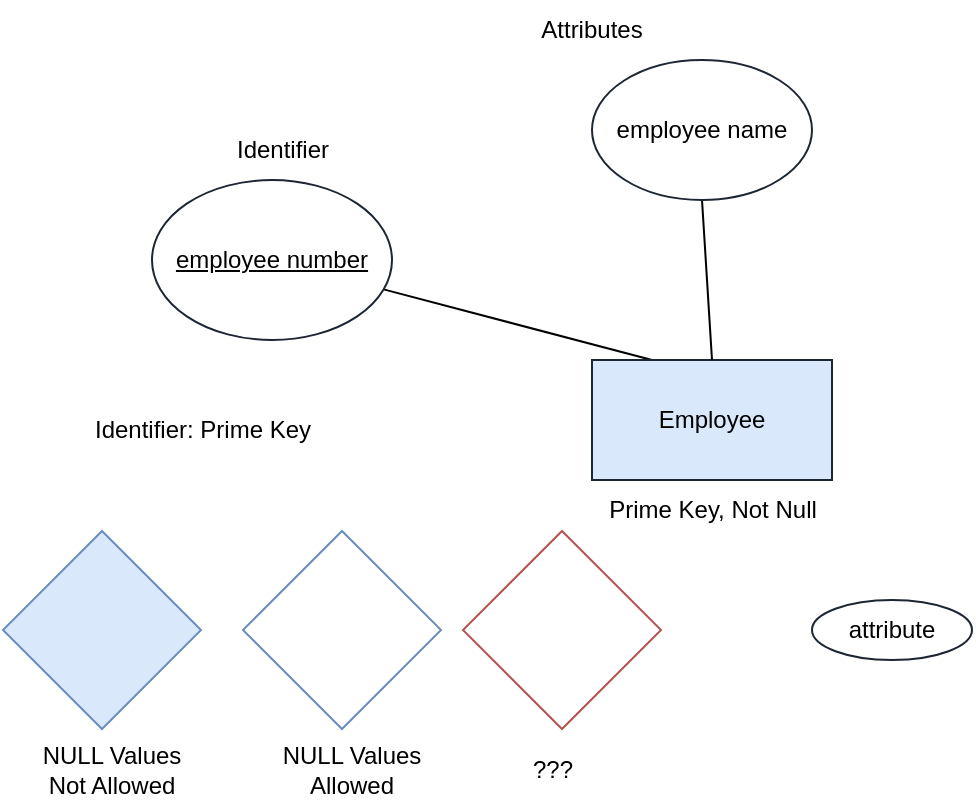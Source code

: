 <mxfile version="20.3.0" type="device"><diagram id="oEhSC7yj4Pyya_78QUpb" name="Page-1"><mxGraphModel dx="509" dy="374" grid="1" gridSize="10" guides="1" tooltips="1" connect="1" arrows="1" fold="1" page="1" pageScale="1" pageWidth="850" pageHeight="1100" math="0" shadow="0"><root><mxCell id="0"/><mxCell id="1" parent="0"/><mxCell id="L8iPFWYUP6BTQLAM2xX0-37" style="edgeStyle=none;rounded=1;orthogonalLoop=1;jettySize=auto;html=1;exitX=0.25;exitY=0;exitDx=0;exitDy=0;strokeColor=default;endArrow=none;endFill=0;" edge="1" parent="1" source="L8iPFWYUP6BTQLAM2xX0-38" target="L8iPFWYUP6BTQLAM2xX0-41"><mxGeometry relative="1" as="geometry"/></mxCell><mxCell id="L8iPFWYUP6BTQLAM2xX0-38" value="Employee" style="rounded=0;whiteSpace=wrap;html=1;fillColor=#dae8fc;strokeColor=#1D2633;" vertex="1" parent="1"><mxGeometry x="390" y="420" width="120" height="60" as="geometry"/></mxCell><mxCell id="L8iPFWYUP6BTQLAM2xX0-39" style="orthogonalLoop=1;jettySize=auto;html=1;exitX=0.5;exitY=1;exitDx=0;exitDy=0;entryX=0.5;entryY=0;entryDx=0;entryDy=0;rounded=1;strokeColor=default;endArrow=none;endFill=0;" edge="1" parent="1" source="L8iPFWYUP6BTQLAM2xX0-40" target="L8iPFWYUP6BTQLAM2xX0-38"><mxGeometry relative="1" as="geometry"/></mxCell><mxCell id="L8iPFWYUP6BTQLAM2xX0-40" value="employee name" style="ellipse;whiteSpace=wrap;html=1;strokeColor=#1D2633;" vertex="1" parent="1"><mxGeometry x="390" y="270" width="110" height="70" as="geometry"/></mxCell><mxCell id="L8iPFWYUP6BTQLAM2xX0-41" value="employee number" style="ellipse;whiteSpace=wrap;html=1;strokeColor=#1D2633;fontStyle=4" vertex="1" parent="1"><mxGeometry x="170" y="330" width="120" height="80" as="geometry"/></mxCell><mxCell id="L8iPFWYUP6BTQLAM2xX0-42" value="" style="rounded=0;whiteSpace=wrap;html=1;fillColor=#dae8fc;strokeColor=#6c8ebf;rotation=45;" vertex="1" parent="1"><mxGeometry x="110" y="520" width="70" height="70" as="geometry"/></mxCell><mxCell id="L8iPFWYUP6BTQLAM2xX0-43" value="attribute" style="ellipse;whiteSpace=wrap;html=1;strokeColor=#1D2633;" vertex="1" parent="1"><mxGeometry x="500" y="540" width="80" height="30" as="geometry"/></mxCell><mxCell id="L8iPFWYUP6BTQLAM2xX0-44" value="" style="rounded=0;whiteSpace=wrap;html=1;fillColor=none;strokeColor=#6c8ebf;rotation=45;" vertex="1" parent="1"><mxGeometry x="230" y="520" width="70" height="70" as="geometry"/></mxCell><mxCell id="L8iPFWYUP6BTQLAM2xX0-45" value="" style="rounded=0;whiteSpace=wrap;html=1;fillColor=none;strokeColor=#b85450;rotation=45;" vertex="1" parent="1"><mxGeometry x="340" y="520" width="70" height="70" as="geometry"/></mxCell><mxCell id="L8iPFWYUP6BTQLAM2xX0-46" value="Identifier: Prime Key" style="text;html=1;align=center;verticalAlign=middle;resizable=0;points=[];autosize=1;strokeColor=none;fillColor=none;" vertex="1" parent="1"><mxGeometry x="130" y="440" width="130" height="30" as="geometry"/></mxCell><mxCell id="L8iPFWYUP6BTQLAM2xX0-47" value="Prime Key, Not Null" style="text;html=1;align=center;verticalAlign=middle;resizable=0;points=[];autosize=1;strokeColor=none;fillColor=none;" vertex="1" parent="1"><mxGeometry x="385" y="480" width="130" height="30" as="geometry"/></mxCell><mxCell id="L8iPFWYUP6BTQLAM2xX0-48" value="NULL Values Not Allowed" style="text;html=1;strokeColor=none;fillColor=none;align=center;verticalAlign=middle;whiteSpace=wrap;rounded=0;" vertex="1" parent="1"><mxGeometry x="110" y="610" width="80" height="30" as="geometry"/></mxCell><mxCell id="L8iPFWYUP6BTQLAM2xX0-49" value="NULL Values Allowed" style="text;html=1;strokeColor=none;fillColor=none;align=center;verticalAlign=middle;whiteSpace=wrap;rounded=0;" vertex="1" parent="1"><mxGeometry x="230" y="610" width="80" height="30" as="geometry"/></mxCell><mxCell id="L8iPFWYUP6BTQLAM2xX0-50" value="???" style="text;html=1;align=center;verticalAlign=middle;resizable=0;points=[];autosize=1;strokeColor=none;fillColor=none;" vertex="1" parent="1"><mxGeometry x="350" y="610" width="40" height="30" as="geometry"/></mxCell><mxCell id="L8iPFWYUP6BTQLAM2xX0-51" value="Identifier" style="text;html=1;align=center;verticalAlign=middle;resizable=0;points=[];autosize=1;strokeColor=none;fillColor=none;" vertex="1" parent="1"><mxGeometry x="200" y="300" width="70" height="30" as="geometry"/></mxCell><mxCell id="L8iPFWYUP6BTQLAM2xX0-52" value="Attributes" style="text;html=1;strokeColor=none;fillColor=none;align=center;verticalAlign=middle;whiteSpace=wrap;rounded=0;" vertex="1" parent="1"><mxGeometry x="360" y="240" width="60" height="30" as="geometry"/></mxCell></root></mxGraphModel></diagram></mxfile>